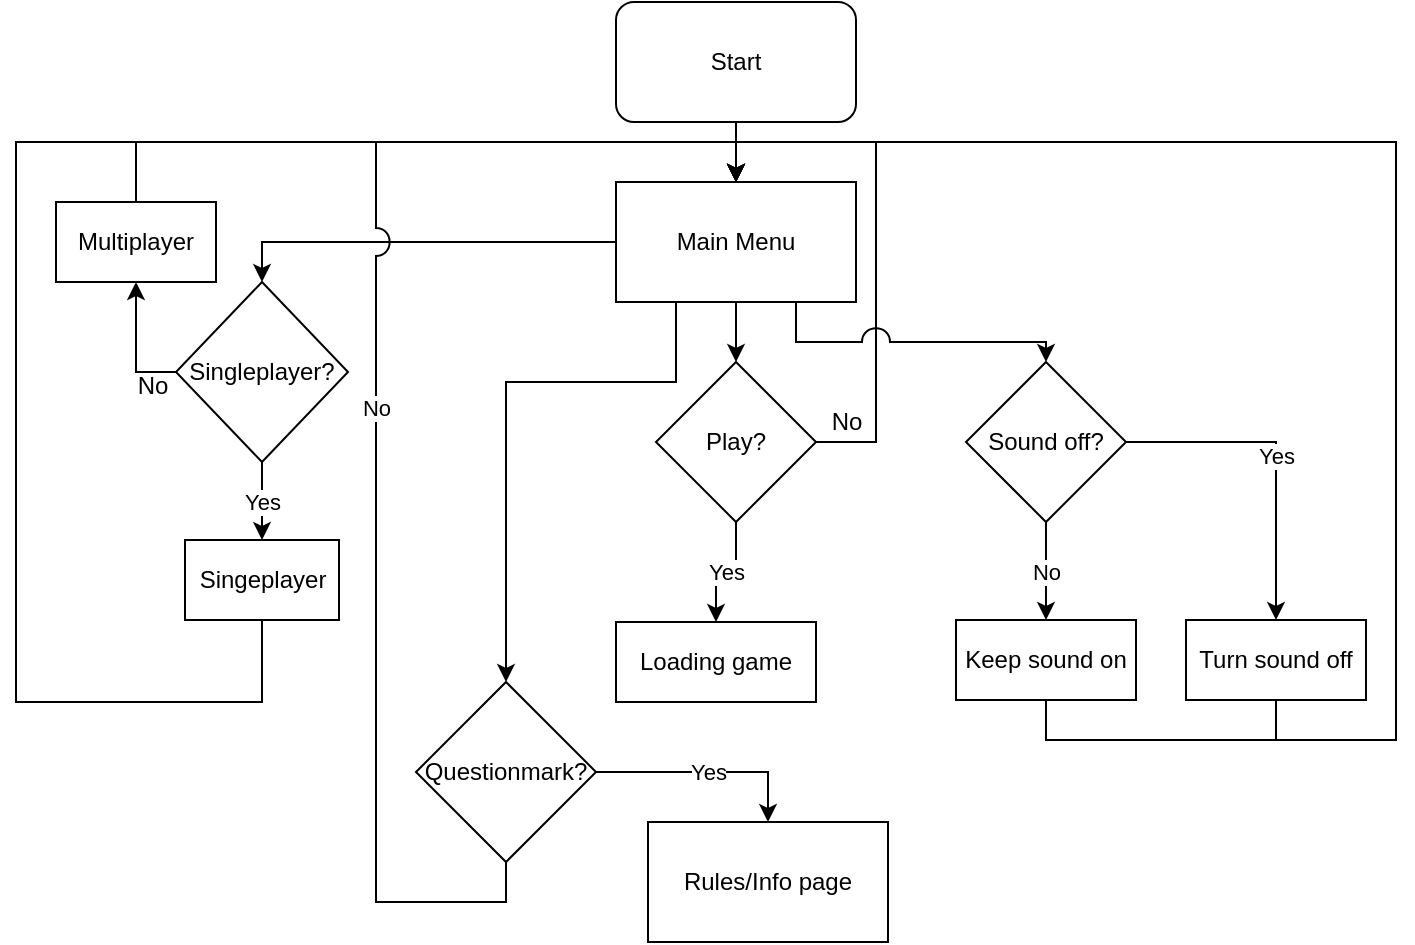 <mxfile version="13.6.9" type="device"><diagram id="cFoxabSa5mmKPQj_dZZm" name="Page-1"><mxGraphModel dx="1038" dy="547" grid="1" gridSize="10" guides="1" tooltips="1" connect="1" arrows="1" fold="1" page="1" pageScale="1" pageWidth="850" pageHeight="1100" math="0" shadow="0"><root><mxCell id="0"/><mxCell id="1" parent="0"/><mxCell id="ZAD4nzDB2yzW-mX_JLz8-9" value="Yes" style="edgeStyle=orthogonalEdgeStyle;rounded=0;orthogonalLoop=1;jettySize=auto;html=1;exitX=0.5;exitY=1;exitDx=0;exitDy=0;entryX=0.5;entryY=0;entryDx=0;entryDy=0;" edge="1" parent="1" source="ZAD4nzDB2yzW-mX_JLz8-1" target="ZAD4nzDB2yzW-mX_JLz8-8"><mxGeometry relative="1" as="geometry"/></mxCell><mxCell id="ZAD4nzDB2yzW-mX_JLz8-46" style="edgeStyle=orthogonalEdgeStyle;rounded=0;jumpStyle=arc;jumpSize=14;orthogonalLoop=1;jettySize=auto;html=1;exitX=1;exitY=0.5;exitDx=0;exitDy=0;entryX=0.5;entryY=0;entryDx=0;entryDy=0;" edge="1" parent="1" source="ZAD4nzDB2yzW-mX_JLz8-1" target="ZAD4nzDB2yzW-mX_JLz8-3"><mxGeometry relative="1" as="geometry"><Array as="points"><mxPoint x="480" y="310"/><mxPoint x="480" y="160"/><mxPoint x="410" y="160"/></Array></mxGeometry></mxCell><mxCell id="ZAD4nzDB2yzW-mX_JLz8-1" value="Play?" style="rhombus;whiteSpace=wrap;html=1;" vertex="1" parent="1"><mxGeometry x="370" y="270" width="80" height="80" as="geometry"/></mxCell><mxCell id="ZAD4nzDB2yzW-mX_JLz8-7" style="edgeStyle=orthogonalEdgeStyle;rounded=0;orthogonalLoop=1;jettySize=auto;html=1;exitX=0.5;exitY=1;exitDx=0;exitDy=0;entryX=0.5;entryY=0;entryDx=0;entryDy=0;" edge="1" parent="1" target="ZAD4nzDB2yzW-mX_JLz8-3"><mxGeometry relative="1" as="geometry"><mxPoint x="410" y="150" as="sourcePoint"/></mxGeometry></mxCell><mxCell id="ZAD4nzDB2yzW-mX_JLz8-6" style="edgeStyle=orthogonalEdgeStyle;rounded=0;orthogonalLoop=1;jettySize=auto;html=1;exitX=0;exitY=0.5;exitDx=0;exitDy=0;entryX=0.5;entryY=0;entryDx=0;entryDy=0;" edge="1" parent="1" source="ZAD4nzDB2yzW-mX_JLz8-3" target="ZAD4nzDB2yzW-mX_JLz8-5"><mxGeometry relative="1" as="geometry"/></mxCell><mxCell id="ZAD4nzDB2yzW-mX_JLz8-40" style="edgeStyle=orthogonalEdgeStyle;rounded=0;jumpStyle=arc;jumpSize=14;orthogonalLoop=1;jettySize=auto;html=1;exitX=0.5;exitY=1;exitDx=0;exitDy=0;entryX=0.5;entryY=0;entryDx=0;entryDy=0;" edge="1" parent="1" source="ZAD4nzDB2yzW-mX_JLz8-3" target="ZAD4nzDB2yzW-mX_JLz8-1"><mxGeometry relative="1" as="geometry"/></mxCell><mxCell id="ZAD4nzDB2yzW-mX_JLz8-59" style="edgeStyle=orthogonalEdgeStyle;rounded=0;jumpStyle=arc;jumpSize=14;orthogonalLoop=1;jettySize=auto;html=1;exitX=0.75;exitY=1;exitDx=0;exitDy=0;entryX=0.5;entryY=0;entryDx=0;entryDy=0;" edge="1" parent="1" source="ZAD4nzDB2yzW-mX_JLz8-3" target="ZAD4nzDB2yzW-mX_JLz8-27"><mxGeometry relative="1" as="geometry"><Array as="points"><mxPoint x="440" y="260"/><mxPoint x="565" y="260"/></Array></mxGeometry></mxCell><mxCell id="ZAD4nzDB2yzW-mX_JLz8-62" style="edgeStyle=orthogonalEdgeStyle;rounded=0;jumpStyle=arc;jumpSize=14;orthogonalLoop=1;jettySize=auto;html=1;exitX=0.25;exitY=1;exitDx=0;exitDy=0;entryX=0.5;entryY=0;entryDx=0;entryDy=0;" edge="1" parent="1" source="ZAD4nzDB2yzW-mX_JLz8-3" target="ZAD4nzDB2yzW-mX_JLz8-29"><mxGeometry relative="1" as="geometry"><Array as="points"><mxPoint x="380" y="280"/><mxPoint x="295" y="280"/></Array></mxGeometry></mxCell><mxCell id="ZAD4nzDB2yzW-mX_JLz8-3" value="Main Menu" style="rounded=0;whiteSpace=wrap;html=1;" vertex="1" parent="1"><mxGeometry x="350" y="180" width="120" height="60" as="geometry"/></mxCell><mxCell id="ZAD4nzDB2yzW-mX_JLz8-17" value="Yes" style="edgeStyle=orthogonalEdgeStyle;rounded=0;orthogonalLoop=1;jettySize=auto;html=1;exitX=0.5;exitY=1;exitDx=0;exitDy=0;entryX=0.5;entryY=0;entryDx=0;entryDy=0;" edge="1" parent="1" source="ZAD4nzDB2yzW-mX_JLz8-5" target="ZAD4nzDB2yzW-mX_JLz8-19"><mxGeometry relative="1" as="geometry"><mxPoint x="174" y="340" as="targetPoint"/></mxGeometry></mxCell><mxCell id="ZAD4nzDB2yzW-mX_JLz8-57" style="edgeStyle=orthogonalEdgeStyle;rounded=0;jumpStyle=arc;jumpSize=14;orthogonalLoop=1;jettySize=auto;html=1;exitX=0;exitY=0.5;exitDx=0;exitDy=0;entryX=0.5;entryY=1;entryDx=0;entryDy=0;" edge="1" parent="1" source="ZAD4nzDB2yzW-mX_JLz8-5" target="ZAD4nzDB2yzW-mX_JLz8-55"><mxGeometry relative="1" as="geometry"/></mxCell><mxCell id="ZAD4nzDB2yzW-mX_JLz8-5" value="Singleplayer?" style="rhombus;whiteSpace=wrap;html=1;" vertex="1" parent="1"><mxGeometry x="130" y="230" width="86" height="90" as="geometry"/></mxCell><mxCell id="ZAD4nzDB2yzW-mX_JLz8-8" value="Loading game" style="rounded=0;whiteSpace=wrap;html=1;" vertex="1" parent="1"><mxGeometry x="350" y="400" width="100" height="40" as="geometry"/></mxCell><mxCell id="ZAD4nzDB2yzW-mX_JLz8-54" style="edgeStyle=orthogonalEdgeStyle;rounded=0;jumpStyle=arc;jumpSize=14;orthogonalLoop=1;jettySize=auto;html=1;exitX=0.5;exitY=1;exitDx=0;exitDy=0;entryX=0.5;entryY=0;entryDx=0;entryDy=0;" edge="1" parent="1" source="ZAD4nzDB2yzW-mX_JLz8-19" target="ZAD4nzDB2yzW-mX_JLz8-3"><mxGeometry relative="1" as="geometry"><Array as="points"><mxPoint x="173" y="440"/><mxPoint x="50" y="440"/><mxPoint x="50" y="160"/><mxPoint x="410" y="160"/></Array></mxGeometry></mxCell><mxCell id="ZAD4nzDB2yzW-mX_JLz8-19" value="Singeplayer" style="rounded=0;whiteSpace=wrap;html=1;" vertex="1" parent="1"><mxGeometry x="134.5" y="359" width="77" height="40" as="geometry"/></mxCell><mxCell id="ZAD4nzDB2yzW-mX_JLz8-30" value="No" style="edgeStyle=orthogonalEdgeStyle;rounded=0;jumpStyle=arc;jumpSize=14;orthogonalLoop=1;jettySize=auto;html=1;exitX=0.5;exitY=1;exitDx=0;exitDy=0;entryX=0.5;entryY=0;entryDx=0;entryDy=0;" edge="1" parent="1" source="ZAD4nzDB2yzW-mX_JLz8-27" target="ZAD4nzDB2yzW-mX_JLz8-32"><mxGeometry relative="1" as="geometry"><mxPoint x="565" y="399" as="targetPoint"/></mxGeometry></mxCell><mxCell id="ZAD4nzDB2yzW-mX_JLz8-34" value="Yes" style="edgeStyle=orthogonalEdgeStyle;rounded=0;jumpStyle=arc;jumpSize=14;orthogonalLoop=1;jettySize=auto;html=1;exitX=1;exitY=0.5;exitDx=0;exitDy=0;entryX=0.5;entryY=0;entryDx=0;entryDy=0;" edge="1" parent="1" source="ZAD4nzDB2yzW-mX_JLz8-27" target="ZAD4nzDB2yzW-mX_JLz8-31"><mxGeometry relative="1" as="geometry"/></mxCell><mxCell id="ZAD4nzDB2yzW-mX_JLz8-27" value="Sound off?" style="rhombus;whiteSpace=wrap;html=1;" vertex="1" parent="1"><mxGeometry x="525" y="270" width="80" height="80" as="geometry"/></mxCell><mxCell id="ZAD4nzDB2yzW-mX_JLz8-37" value="No" style="edgeStyle=orthogonalEdgeStyle;rounded=0;jumpStyle=arc;jumpSize=14;orthogonalLoop=1;jettySize=auto;html=1;exitX=0.5;exitY=1;exitDx=0;exitDy=0;entryX=0.5;entryY=0;entryDx=0;entryDy=0;" edge="1" parent="1" source="ZAD4nzDB2yzW-mX_JLz8-29" target="ZAD4nzDB2yzW-mX_JLz8-3"><mxGeometry relative="1" as="geometry"><mxPoint x="261" y="590" as="targetPoint"/><Array as="points"><mxPoint x="295" y="540"/><mxPoint x="230" y="540"/><mxPoint x="230" y="160"/><mxPoint x="410" y="160"/></Array></mxGeometry></mxCell><mxCell id="ZAD4nzDB2yzW-mX_JLz8-39" value="Yes" style="edgeStyle=orthogonalEdgeStyle;rounded=0;jumpStyle=arc;jumpSize=14;orthogonalLoop=1;jettySize=auto;html=1;exitX=1;exitY=0.5;exitDx=0;exitDy=0;entryX=0.5;entryY=0;entryDx=0;entryDy=0;" edge="1" parent="1" source="ZAD4nzDB2yzW-mX_JLz8-29" target="ZAD4nzDB2yzW-mX_JLz8-38"><mxGeometry relative="1" as="geometry"/></mxCell><mxCell id="ZAD4nzDB2yzW-mX_JLz8-29" value="Questionmark?" style="rhombus;whiteSpace=wrap;html=1;" vertex="1" parent="1"><mxGeometry x="250" y="430" width="90" height="90" as="geometry"/></mxCell><mxCell id="ZAD4nzDB2yzW-mX_JLz8-60" style="edgeStyle=orthogonalEdgeStyle;rounded=0;jumpStyle=arc;jumpSize=14;orthogonalLoop=1;jettySize=auto;html=1;exitX=0.5;exitY=1;exitDx=0;exitDy=0;entryX=0.5;entryY=0;entryDx=0;entryDy=0;" edge="1" parent="1" source="ZAD4nzDB2yzW-mX_JLz8-31" target="ZAD4nzDB2yzW-mX_JLz8-3"><mxGeometry relative="1" as="geometry"><Array as="points"><mxPoint x="680" y="459"/><mxPoint x="740" y="459"/><mxPoint x="740" y="160"/><mxPoint x="410" y="160"/></Array></mxGeometry></mxCell><mxCell id="ZAD4nzDB2yzW-mX_JLz8-31" value="Turn sound off" style="rounded=0;whiteSpace=wrap;html=1;" vertex="1" parent="1"><mxGeometry x="635" y="399" width="90" height="40" as="geometry"/></mxCell><mxCell id="ZAD4nzDB2yzW-mX_JLz8-61" style="edgeStyle=orthogonalEdgeStyle;rounded=0;jumpStyle=arc;jumpSize=14;orthogonalLoop=1;jettySize=auto;html=1;exitX=0.5;exitY=1;exitDx=0;exitDy=0;entryX=0.5;entryY=0;entryDx=0;entryDy=0;" edge="1" parent="1" source="ZAD4nzDB2yzW-mX_JLz8-32" target="ZAD4nzDB2yzW-mX_JLz8-3"><mxGeometry relative="1" as="geometry"><Array as="points"><mxPoint x="565" y="459"/><mxPoint x="740" y="459"/><mxPoint x="740" y="160"/><mxPoint x="410" y="160"/></Array></mxGeometry></mxCell><mxCell id="ZAD4nzDB2yzW-mX_JLz8-32" value="Keep sound on" style="rounded=0;whiteSpace=wrap;html=1;" vertex="1" parent="1"><mxGeometry x="520" y="399" width="90" height="40" as="geometry"/></mxCell><mxCell id="ZAD4nzDB2yzW-mX_JLz8-36" value="Start" style="rounded=1;whiteSpace=wrap;html=1;strokeWidth=1;" vertex="1" parent="1"><mxGeometry x="350" y="90" width="120" height="60" as="geometry"/></mxCell><mxCell id="ZAD4nzDB2yzW-mX_JLz8-38" value="Rules/Info page" style="rounded=0;whiteSpace=wrap;html=1;strokeWidth=1;" vertex="1" parent="1"><mxGeometry x="366" y="500" width="120" height="60" as="geometry"/></mxCell><mxCell id="ZAD4nzDB2yzW-mX_JLz8-49" value="No" style="text;html=1;align=center;verticalAlign=middle;resizable=0;points=[];autosize=1;" vertex="1" parent="1"><mxGeometry x="450" y="290" width="30" height="20" as="geometry"/></mxCell><mxCell id="ZAD4nzDB2yzW-mX_JLz8-53" value="No" style="text;html=1;align=center;verticalAlign=middle;resizable=0;points=[];autosize=1;" vertex="1" parent="1"><mxGeometry x="103" y="272" width="30" height="20" as="geometry"/></mxCell><mxCell id="ZAD4nzDB2yzW-mX_JLz8-58" style="edgeStyle=orthogonalEdgeStyle;rounded=0;jumpStyle=arc;jumpSize=14;orthogonalLoop=1;jettySize=auto;html=1;exitX=0.5;exitY=0;exitDx=0;exitDy=0;entryX=0.5;entryY=0;entryDx=0;entryDy=0;" edge="1" parent="1" source="ZAD4nzDB2yzW-mX_JLz8-55" target="ZAD4nzDB2yzW-mX_JLz8-3"><mxGeometry relative="1" as="geometry"/></mxCell><mxCell id="ZAD4nzDB2yzW-mX_JLz8-55" value="Multiplayer" style="rounded=0;whiteSpace=wrap;html=1;strokeWidth=1;" vertex="1" parent="1"><mxGeometry x="70" y="190" width="80" height="40" as="geometry"/></mxCell></root></mxGraphModel></diagram></mxfile>